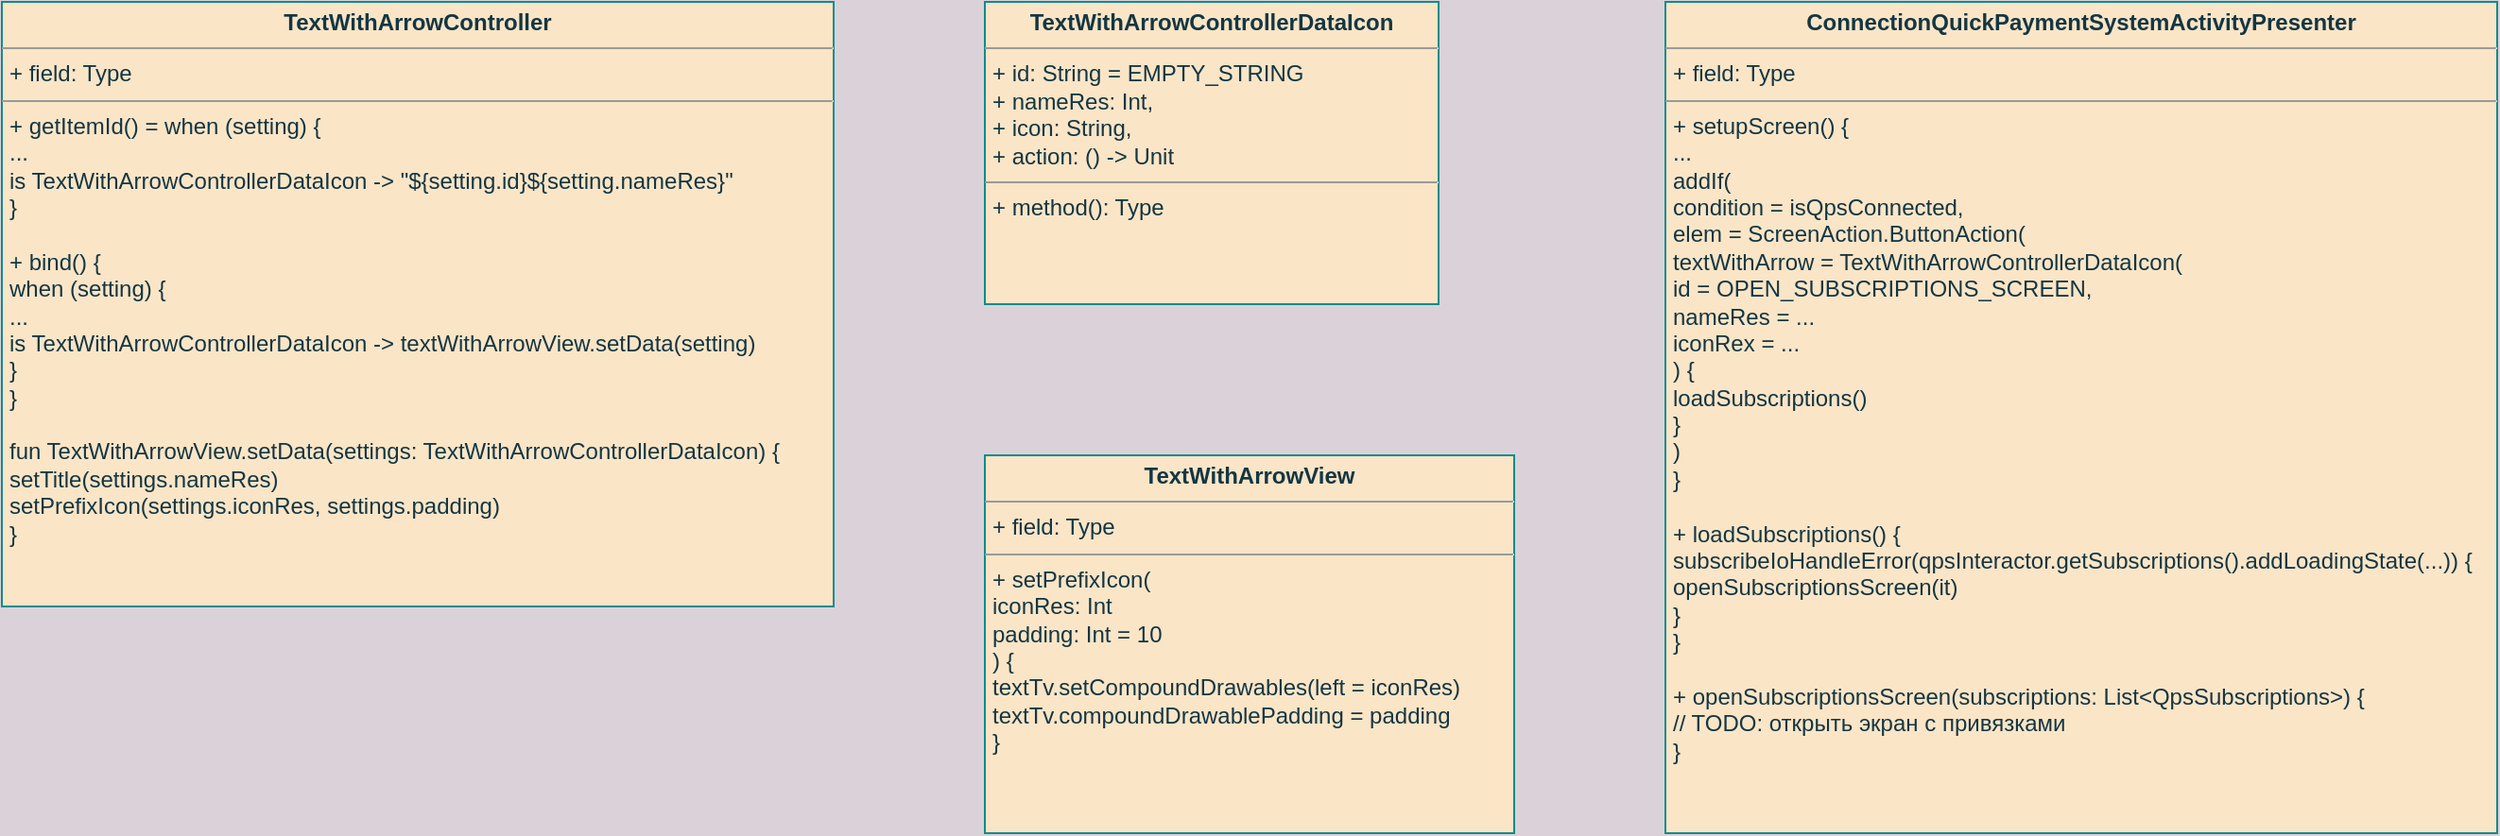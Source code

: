 <mxfile version="20.0.1" type="github">
  <diagram id="eiOn3xDo7uWDu8iiAyMU" name="Page-1">
    <mxGraphModel dx="996" dy="674" grid="1" gridSize="10" guides="1" tooltips="1" connect="1" arrows="1" fold="1" page="1" pageScale="1" pageWidth="827" pageHeight="1169" background="#DAD2D8" math="0" shadow="0">
      <root>
        <mxCell id="0" />
        <mxCell id="1" parent="0" />
        <mxCell id="QGh5Z-5Umhr-68MVZ_py-1" value="&lt;p style=&quot;margin:0px;margin-top:4px;text-align:center;&quot;&gt;&lt;b&gt;TextWithArrowController&lt;/b&gt;&lt;/p&gt;&lt;hr size=&quot;1&quot;&gt;&lt;p style=&quot;margin:0px;margin-left:4px;&quot;&gt;+ field: Type&lt;/p&gt;&lt;hr size=&quot;1&quot;&gt;&lt;p style=&quot;margin:0px;margin-left:4px;&quot;&gt;+ getItemId() = when (setting) {&lt;/p&gt;&lt;p style=&quot;margin:0px;margin-left:4px;&quot;&gt;...&lt;/p&gt;&lt;p style=&quot;margin:0px;margin-left:4px;&quot;&gt;is TextWithArrowControllerDataIcon -&amp;gt; &quot;${setting.id}${setting.nameRes}&quot;&lt;br&gt;&lt;/p&gt;&lt;p style=&quot;margin:0px;margin-left:4px;&quot;&gt;}&lt;/p&gt;&lt;p style=&quot;margin:0px;margin-left:4px;&quot;&gt;&lt;br&gt;&lt;/p&gt;&lt;p style=&quot;margin:0px;margin-left:4px;&quot;&gt;+ bind() {&lt;/p&gt;&lt;p style=&quot;margin:0px;margin-left:4px;&quot;&gt;when (setting) {&lt;/p&gt;&lt;p style=&quot;margin:0px;margin-left:4px;&quot;&gt;...&lt;/p&gt;&lt;p style=&quot;margin:0px;margin-left:4px;&quot;&gt;is TextWithArrowControllerDataIcon -&amp;gt; textWithArrowView.setData(setting)&lt;br&gt;&lt;/p&gt;&lt;p style=&quot;margin:0px;margin-left:4px;&quot;&gt;}&lt;br&gt;&lt;/p&gt;&lt;p style=&quot;margin:0px;margin-left:4px;&quot;&gt;}&lt;/p&gt;&lt;p style=&quot;margin:0px;margin-left:4px;&quot;&gt;&lt;br&gt;&lt;/p&gt;&lt;p style=&quot;margin:0px;margin-left:4px;&quot;&gt;fun TextWithArrowView.setData(settings: TextWithArrowControllerDataIcon) {&lt;/p&gt;&lt;p style=&quot;margin:0px;margin-left:4px;&quot;&gt;setTitle(settings.nameRes)&lt;/p&gt;&lt;p style=&quot;margin:0px;margin-left:4px;&quot;&gt;setPrefixIcon(settings.iconRes, settings.padding)&lt;br&gt;&lt;/p&gt;&lt;p style=&quot;margin:0px;margin-left:4px;&quot;&gt;}&lt;br&gt;&lt;/p&gt;" style="verticalAlign=top;align=left;overflow=fill;fontSize=12;fontFamily=Helvetica;html=1;rounded=0;sketch=0;fontColor=#143642;strokeColor=#0F8B8D;fillColor=#FAE5C7;" vertex="1" parent="1">
          <mxGeometry x="80" y="80" width="440" height="320" as="geometry" />
        </mxCell>
        <mxCell id="QGh5Z-5Umhr-68MVZ_py-2" value="&lt;p style=&quot;margin:0px;margin-top:4px;text-align:center;&quot;&gt;&lt;b&gt;TextWithArrowControllerDataIcon&lt;/b&gt;&lt;/p&gt;&lt;hr size=&quot;1&quot;&gt;&lt;p style=&quot;margin:0px;margin-left:4px;&quot;&gt;+ id: String = EMPTY_STRING&lt;/p&gt;&lt;p style=&quot;margin:0px;margin-left:4px;&quot;&gt;+ nameRes: Int,&lt;/p&gt;&lt;p style=&quot;margin:0px;margin-left:4px;&quot;&gt;+ icon: String,&lt;/p&gt;&lt;p style=&quot;margin:0px;margin-left:4px;&quot;&gt;+ action: () -&amp;gt; Unit&lt;br&gt;&lt;/p&gt;&lt;hr size=&quot;1&quot;&gt;&lt;p style=&quot;margin:0px;margin-left:4px;&quot;&gt;+ method(): Type&lt;/p&gt;" style="verticalAlign=top;align=left;overflow=fill;fontSize=12;fontFamily=Helvetica;html=1;rounded=0;sketch=0;fontColor=#143642;strokeColor=#0F8B8D;fillColor=#FAE5C7;" vertex="1" parent="1">
          <mxGeometry x="600" y="80" width="240" height="160" as="geometry" />
        </mxCell>
        <mxCell id="QGh5Z-5Umhr-68MVZ_py-3" value="&lt;p style=&quot;margin:0px;margin-top:4px;text-align:center;&quot;&gt;&lt;b&gt;TextWithArrowView&lt;/b&gt;&lt;/p&gt;&lt;hr size=&quot;1&quot;&gt;&lt;p style=&quot;margin:0px;margin-left:4px;&quot;&gt;+ field: Type&lt;/p&gt;&lt;hr size=&quot;1&quot;&gt;&lt;p style=&quot;margin:0px;margin-left:4px;&quot;&gt;+ setPrefixIcon(&lt;/p&gt;&lt;p style=&quot;margin:0px;margin-left:4px;&quot;&gt;iconRes: Int&lt;/p&gt;&lt;p style=&quot;margin:0px;margin-left:4px;&quot;&gt;padding: Int = 10&lt;br&gt;&lt;/p&gt;&lt;p style=&quot;margin:0px;margin-left:4px;&quot;&gt;) {&lt;/p&gt;&lt;p style=&quot;margin:0px;margin-left:4px;&quot;&gt;textTv.setCompoundDrawables(left = iconRes)&lt;/p&gt;&lt;p style=&quot;margin:0px;margin-left:4px;&quot;&gt;textTv.compoundDrawablePadding = padding&lt;br&gt;&lt;/p&gt;&lt;p style=&quot;margin:0px;margin-left:4px;&quot;&gt;}&lt;br&gt;&lt;/p&gt;" style="verticalAlign=top;align=left;overflow=fill;fontSize=12;fontFamily=Helvetica;html=1;rounded=0;sketch=0;fontColor=#143642;strokeColor=#0F8B8D;fillColor=#FAE5C7;" vertex="1" parent="1">
          <mxGeometry x="600" y="320" width="280" height="200" as="geometry" />
        </mxCell>
        <mxCell id="QGh5Z-5Umhr-68MVZ_py-4" value="&lt;p style=&quot;margin:0px;margin-top:4px;text-align:center;&quot;&gt;&lt;b&gt;ConnectionQuickPaymentSystemActivityPresenter&lt;/b&gt;&lt;/p&gt;&lt;hr size=&quot;1&quot;&gt;&lt;p style=&quot;margin:0px;margin-left:4px;&quot;&gt;+ field: Type&lt;/p&gt;&lt;hr size=&quot;1&quot;&gt;&lt;p style=&quot;margin:0px;margin-left:4px;&quot;&gt;+ setupScreen() {&lt;/p&gt;&lt;p style=&quot;margin:0px;margin-left:4px;&quot;&gt;...&lt;/p&gt;&lt;p style=&quot;margin:0px;margin-left:4px;&quot;&gt;addIf(&lt;/p&gt;&lt;p style=&quot;margin:0px;margin-left:4px;&quot;&gt;condition = isQpsConnected,&lt;/p&gt;&lt;p style=&quot;margin:0px;margin-left:4px;&quot;&gt;elem = ScreenAction.ButtonAction(&lt;/p&gt;&lt;p style=&quot;margin:0px;margin-left:4px;&quot;&gt;textWithArrow = TextWithArrowControllerDataIcon(&lt;/p&gt;&lt;p style=&quot;margin:0px;margin-left:4px;&quot;&gt;id = OPEN_SUBSCRIPTIONS_SCREEN,&lt;/p&gt;&lt;p style=&quot;margin:0px;margin-left:4px;&quot;&gt;nameRes = ...&lt;/p&gt;&lt;p style=&quot;margin:0px;margin-left:4px;&quot;&gt;iconRex = ...&lt;br&gt;&lt;/p&gt;&lt;p style=&quot;margin:0px;margin-left:4px;&quot;&gt;) {&lt;/p&gt;&lt;p style=&quot;margin:0px;margin-left:4px;&quot;&gt;loadSubscriptions()&lt;br&gt;&lt;/p&gt;&lt;p style=&quot;margin:0px;margin-left:4px;&quot;&gt;}&lt;br&gt;&lt;/p&gt;&lt;p style=&quot;margin:0px;margin-left:4px;&quot;&gt;)&lt;br&gt;&lt;/p&gt;&lt;p style=&quot;margin:0px;margin-left:4px;&quot;&gt;}&lt;/p&gt;&lt;p style=&quot;margin:0px;margin-left:4px;&quot;&gt;&lt;br&gt;&lt;/p&gt;&lt;p style=&quot;margin:0px;margin-left:4px;&quot;&gt;+ loadSubscriptions() {&lt;/p&gt;&lt;p style=&quot;margin:0px;margin-left:4px;&quot;&gt;subscribeIoHandleError(qpsInteractor.getSubscriptions().addLoadingState(...)) {&lt;/p&gt;&lt;p style=&quot;margin:0px;margin-left:4px;&quot;&gt;openSubscriptionsScreen(it)&lt;br&gt;&lt;/p&gt;&lt;p style=&quot;margin:0px;margin-left:4px;&quot;&gt;}&lt;br&gt;&lt;/p&gt;&lt;p style=&quot;margin:0px;margin-left:4px;&quot;&gt;}&lt;/p&gt;&lt;p style=&quot;margin:0px;margin-left:4px;&quot;&gt;&lt;br&gt;&lt;/p&gt;&lt;p style=&quot;margin:0px;margin-left:4px;&quot;&gt;+ openSubscriptionsScreen(subscriptions: List&amp;lt;QpsSubscriptions&amp;gt;) {&lt;/p&gt;&lt;p style=&quot;margin:0px;margin-left:4px;&quot;&gt;// TODO: открыть экран с привязками&lt;br&gt;&lt;/p&gt;&lt;p style=&quot;margin:0px;margin-left:4px;&quot;&gt;}&lt;br&gt;&lt;/p&gt;" style="verticalAlign=top;align=left;overflow=fill;fontSize=12;fontFamily=Helvetica;html=1;rounded=0;sketch=0;fontColor=#143642;strokeColor=#0F8B8D;fillColor=#FAE5C7;" vertex="1" parent="1">
          <mxGeometry x="960" y="80" width="440" height="440" as="geometry" />
        </mxCell>
      </root>
    </mxGraphModel>
  </diagram>
</mxfile>
